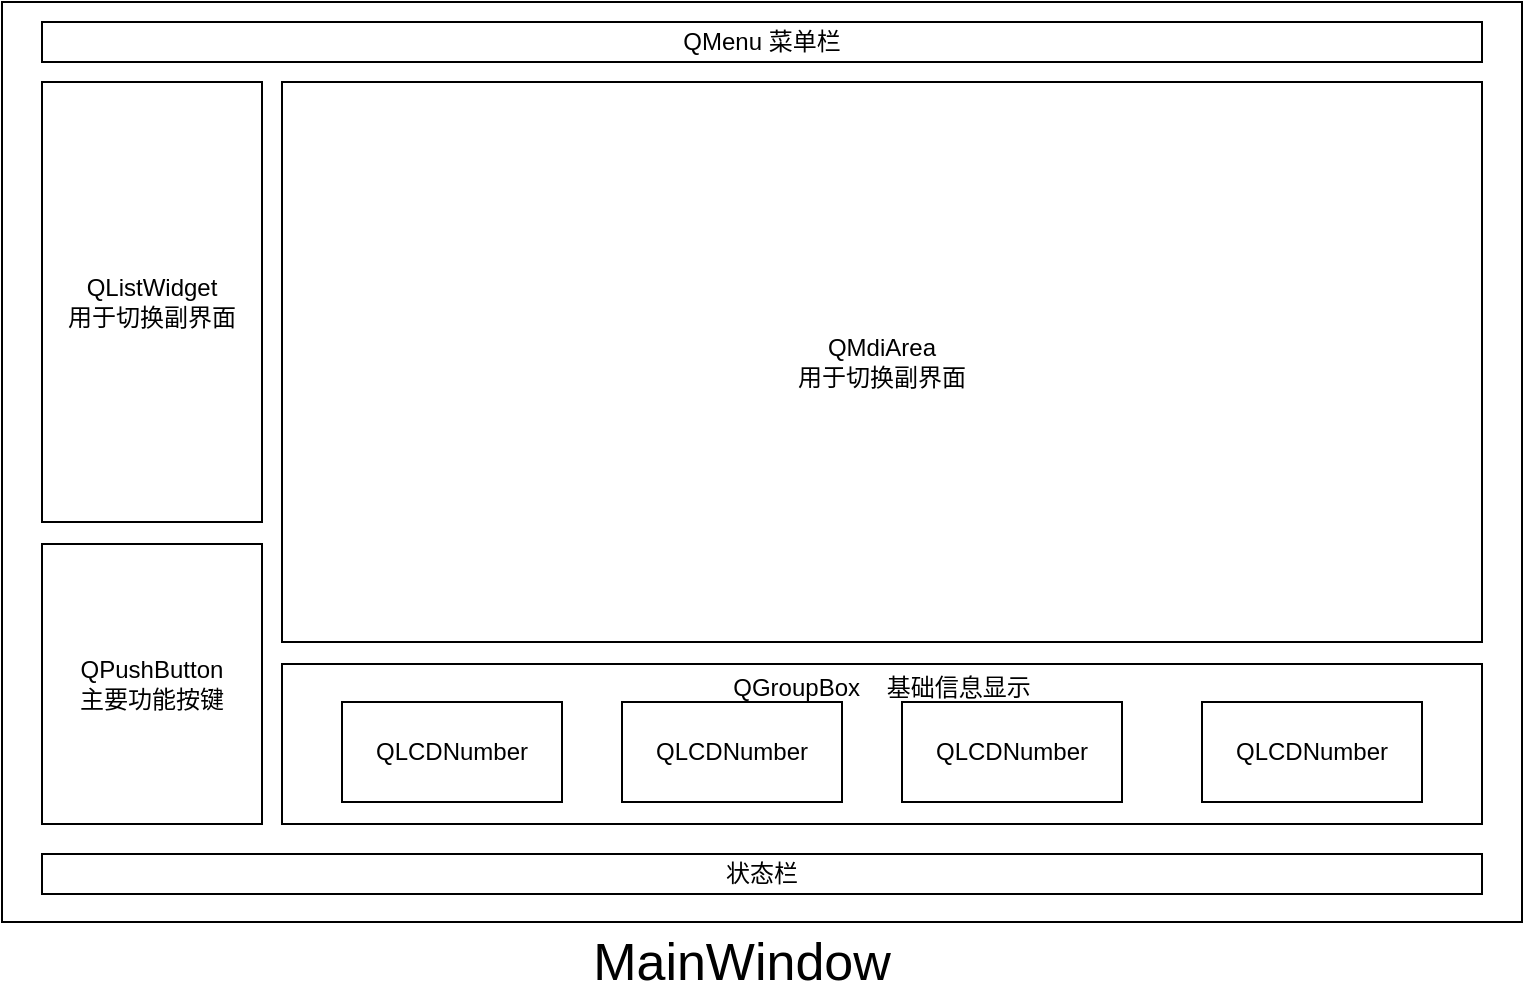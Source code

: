 <mxfile version="28.0.7">
  <diagram name="第 1 页" id="NeOZQ0dyBE4NOlgX1TNu">
    <mxGraphModel dx="1426" dy="743" grid="1" gridSize="10" guides="1" tooltips="1" connect="1" arrows="1" fold="1" page="1" pageScale="1" pageWidth="5000" pageHeight="5000" math="0" shadow="0">
      <root>
        <mxCell id="0" />
        <mxCell id="1" parent="0" />
        <mxCell id="uWLSrax9oehgRug97Yif-1" value="" style="rounded=0;whiteSpace=wrap;html=1;" vertex="1" parent="1">
          <mxGeometry x="110" y="70" width="760" height="460" as="geometry" />
        </mxCell>
        <mxCell id="uWLSrax9oehgRug97Yif-3" value="&lt;font style=&quot;font-size: 26px;&quot;&gt;MainWindow&lt;/font&gt;" style="text;html=1;align=center;verticalAlign=middle;whiteSpace=wrap;rounded=0;" vertex="1" parent="1">
          <mxGeometry x="370" y="530" width="220" height="40" as="geometry" />
        </mxCell>
        <mxCell id="uWLSrax9oehgRug97Yif-4" value="QListWidget&lt;br&gt;用于切换副界面" style="rounded=0;whiteSpace=wrap;html=1;" vertex="1" parent="1">
          <mxGeometry x="130" y="110" width="110" height="220" as="geometry" />
        </mxCell>
        <mxCell id="uWLSrax9oehgRug97Yif-5" value="状态栏" style="rounded=0;whiteSpace=wrap;html=1;" vertex="1" parent="1">
          <mxGeometry x="130" y="496" width="720" height="20" as="geometry" />
        </mxCell>
        <mxCell id="uWLSrax9oehgRug97Yif-6" value="QPushButton&lt;br&gt;主要功能按键" style="rounded=0;whiteSpace=wrap;html=1;" vertex="1" parent="1">
          <mxGeometry x="130" y="341" width="110" height="140" as="geometry" />
        </mxCell>
        <mxCell id="uWLSrax9oehgRug97Yif-7" value="QGroupBox&amp;nbsp; &amp;nbsp; 基础信息显示&lt;br&gt;&lt;br&gt;&lt;br&gt;&lt;br&gt;&lt;div&gt;&lt;br&gt;&lt;/div&gt;" style="rounded=0;whiteSpace=wrap;html=1;" vertex="1" parent="1">
          <mxGeometry x="250" y="401" width="600" height="80" as="geometry" />
        </mxCell>
        <mxCell id="uWLSrax9oehgRug97Yif-8" value="QLCDNumber" style="rounded=0;whiteSpace=wrap;html=1;" vertex="1" parent="1">
          <mxGeometry x="280" y="420" width="110" height="50" as="geometry" />
        </mxCell>
        <mxCell id="uWLSrax9oehgRug97Yif-9" value="QLCDNumber" style="rounded=0;whiteSpace=wrap;html=1;" vertex="1" parent="1">
          <mxGeometry x="420" y="420" width="110" height="50" as="geometry" />
        </mxCell>
        <mxCell id="uWLSrax9oehgRug97Yif-10" value="QLCDNumber" style="rounded=0;whiteSpace=wrap;html=1;" vertex="1" parent="1">
          <mxGeometry x="560" y="420" width="110" height="50" as="geometry" />
        </mxCell>
        <mxCell id="uWLSrax9oehgRug97Yif-11" value="QLCDNumber" style="rounded=0;whiteSpace=wrap;html=1;" vertex="1" parent="1">
          <mxGeometry x="710" y="420" width="110" height="50" as="geometry" />
        </mxCell>
        <mxCell id="uWLSrax9oehgRug97Yif-12" value="QMdiArea&lt;br&gt;用于切换副界面" style="rounded=0;whiteSpace=wrap;html=1;" vertex="1" parent="1">
          <mxGeometry x="250" y="110" width="600" height="280" as="geometry" />
        </mxCell>
        <mxCell id="uWLSrax9oehgRug97Yif-13" value="QMenu 菜单栏" style="rounded=0;whiteSpace=wrap;html=1;" vertex="1" parent="1">
          <mxGeometry x="130" y="80" width="720" height="20" as="geometry" />
        </mxCell>
      </root>
    </mxGraphModel>
  </diagram>
</mxfile>
